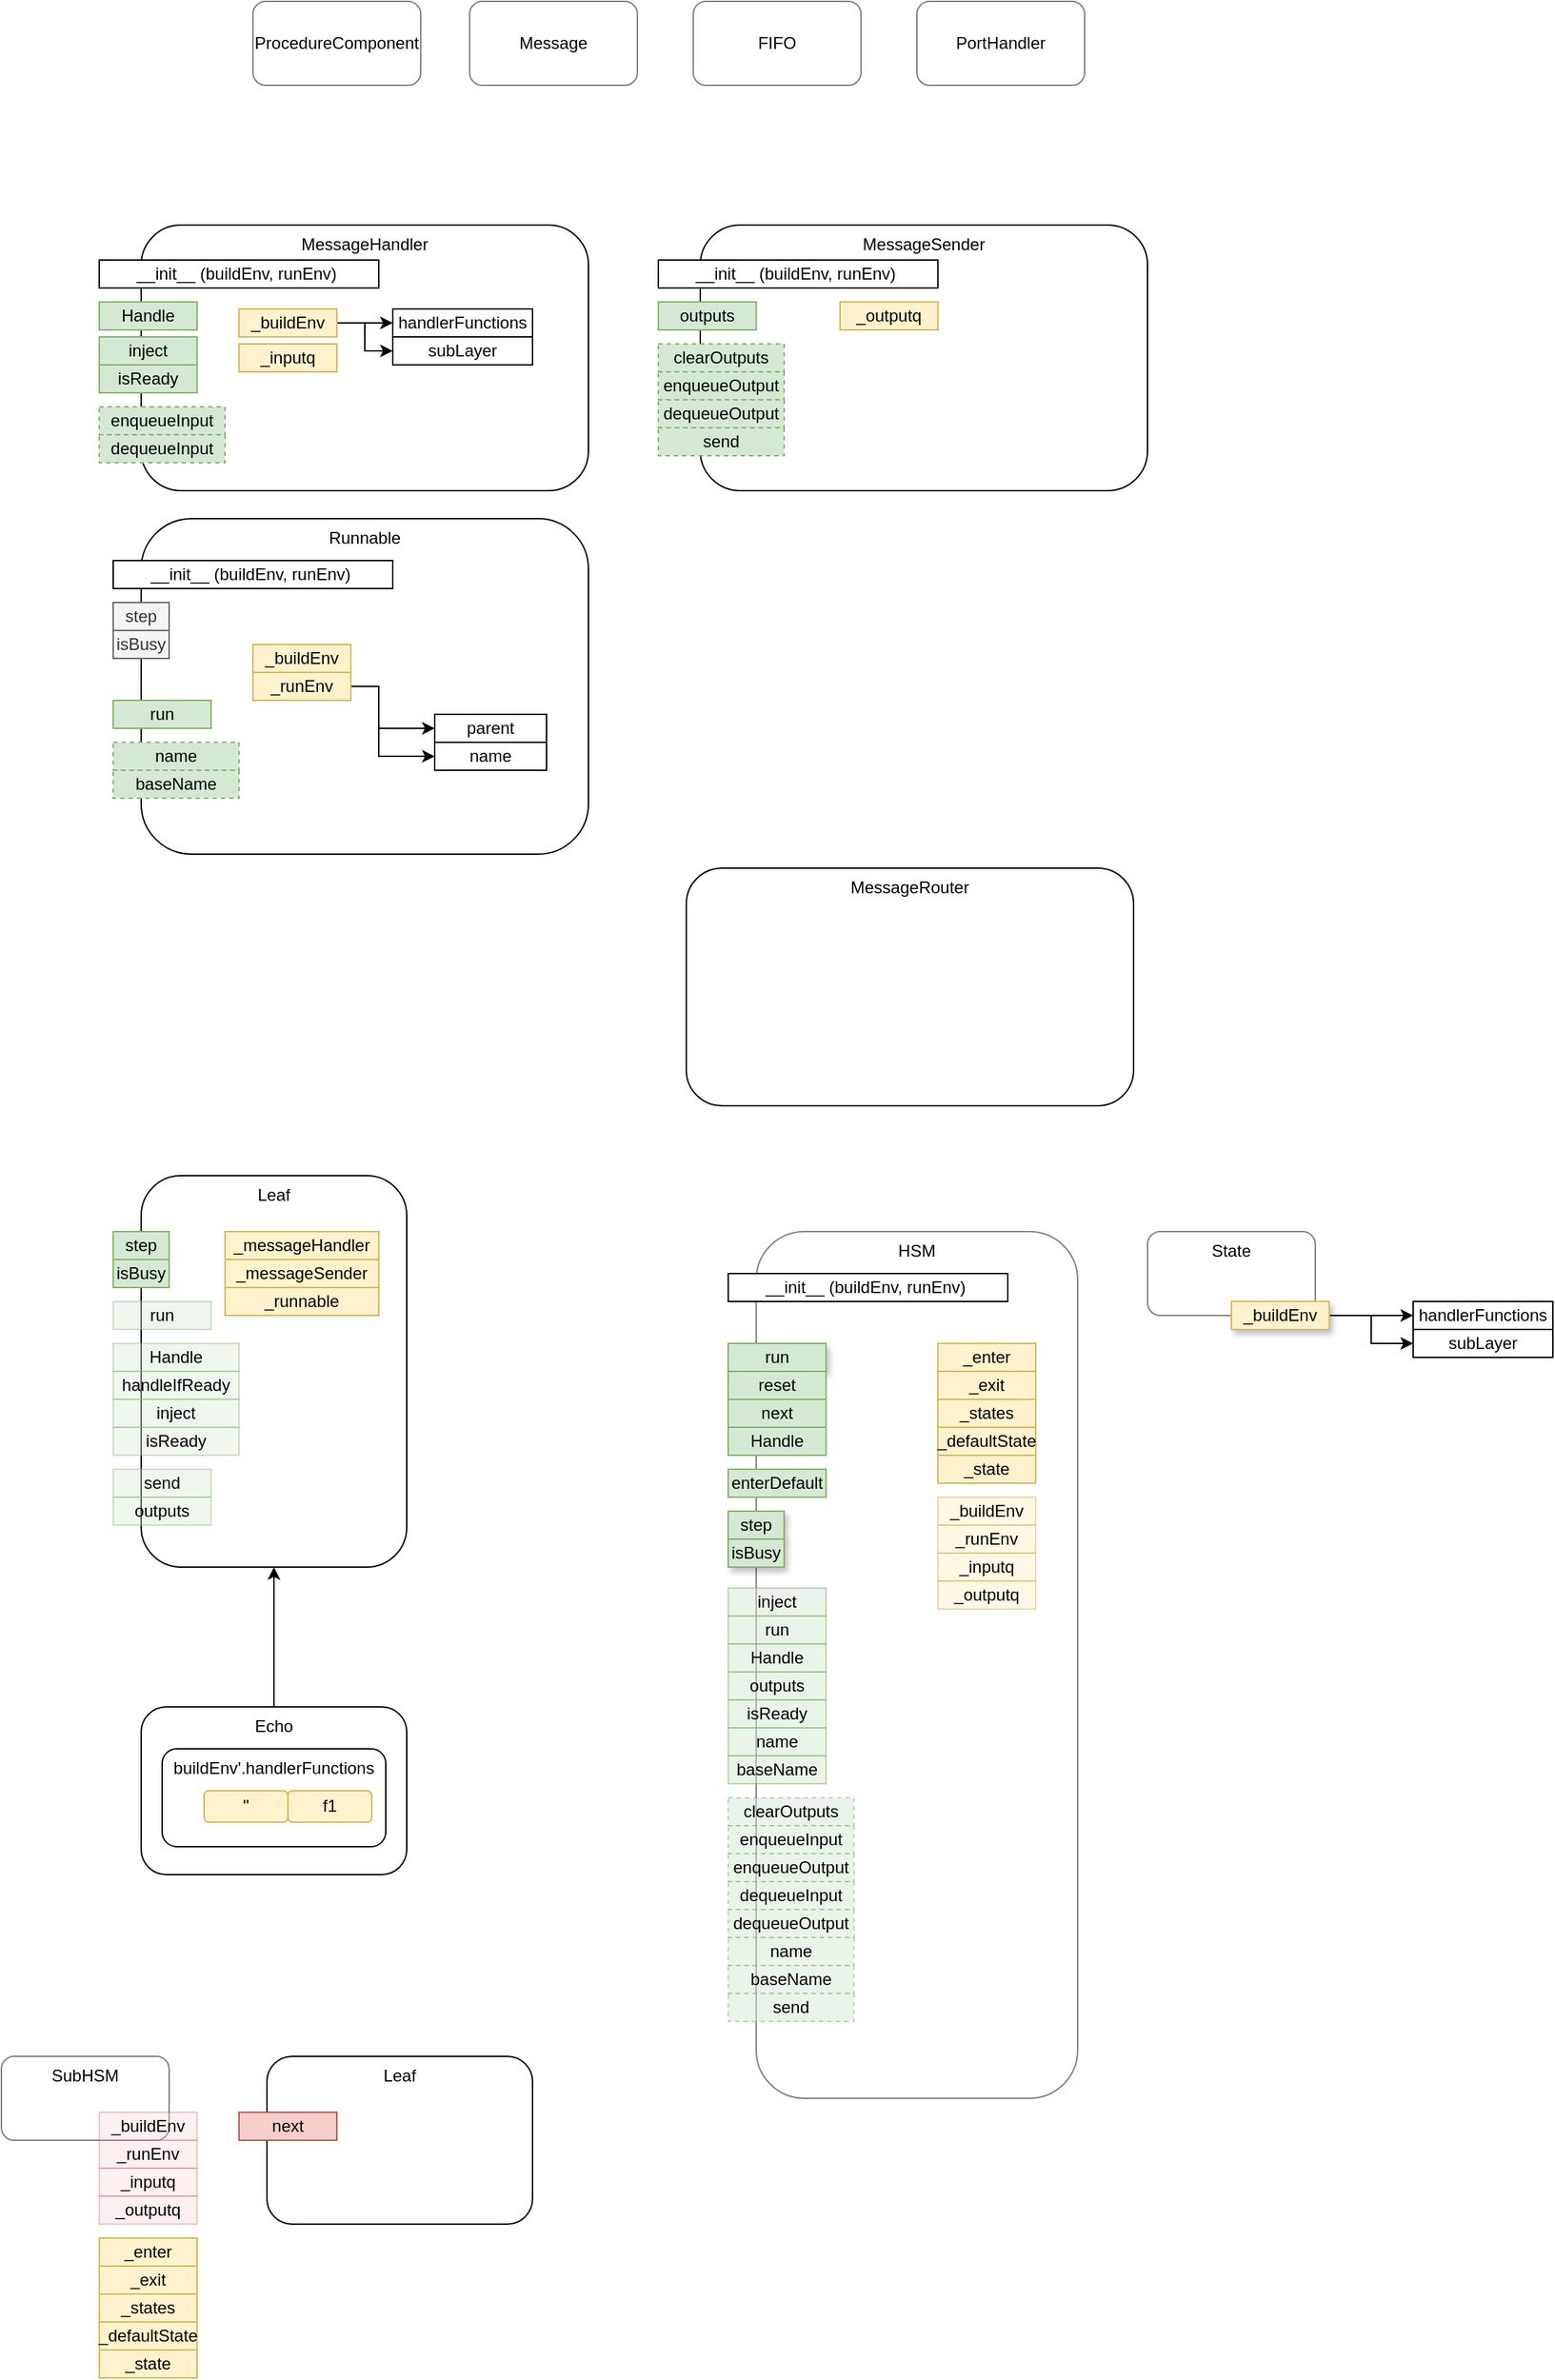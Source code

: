 <mxfile version="14.6.13" type="device"><diagram id="MFzJO0JOGNK-Ecs8H78u" name="Page-1"><mxGraphModel dx="897" dy="1497" grid="1" gridSize="10" guides="1" tooltips="1" connect="1" arrows="1" fold="1" page="1" pageScale="1" pageWidth="1100" pageHeight="850" math="0" shadow="0"><root><mxCell id="0"/><mxCell id="1" parent="0"/><mxCell id="Otq8ZmJYzQrwE26EB41g-123" value="Echo" style="rounded=1;whiteSpace=wrap;html=1;verticalAlign=top;" vertex="1" parent="1"><mxGeometry x="160" y="900" width="190" height="120" as="geometry"/></mxCell><mxCell id="Otq8ZmJYzQrwE26EB41g-127" value="buildEnv'.handlerFunctions" style="rounded=1;whiteSpace=wrap;html=1;verticalAlign=top;" vertex="1" parent="1"><mxGeometry x="175" y="930" width="160" height="70" as="geometry"/></mxCell><mxCell id="Otq8ZmJYzQrwE26EB41g-107" value="MessageSender" style="rounded=1;whiteSpace=wrap;html=1;verticalAlign=top;" vertex="1" parent="1"><mxGeometry x="560" y="-160" width="320" height="190" as="geometry"/></mxCell><mxCell id="Otq8ZmJYzQrwE26EB41g-104" value="MessageHandler" style="rounded=1;whiteSpace=wrap;html=1;verticalAlign=top;" vertex="1" parent="1"><mxGeometry x="160" y="-160" width="320" height="190" as="geometry"/></mxCell><mxCell id="Otq8ZmJYzQrwE26EB41g-1" value="Runnable" style="rounded=1;whiteSpace=wrap;html=1;verticalAlign=top;" vertex="1" parent="1"><mxGeometry x="160" y="50" width="320" height="240" as="geometry"/></mxCell><mxCell id="Otq8ZmJYzQrwE26EB41g-2" value="step" style="rounded=0;whiteSpace=wrap;html=1;verticalAlign=middle;align=center;fillColor=#f5f5f5;strokeColor=#666666;fontColor=#333333;" vertex="1" parent="1"><mxGeometry x="140" y="110" width="40" height="20" as="geometry"/></mxCell><mxCell id="Otq8ZmJYzQrwE26EB41g-3" value="isBusy" style="rounded=0;whiteSpace=wrap;html=1;verticalAlign=middle;align=center;fillColor=#f5f5f5;strokeColor=#666666;fontColor=#333333;" vertex="1" parent="1"><mxGeometry x="140" y="130" width="40" height="20" as="geometry"/></mxCell><mxCell id="Otq8ZmJYzQrwE26EB41g-5" value="inject" style="rounded=0;whiteSpace=wrap;html=1;verticalAlign=middle;align=center;fillColor=#d5e8d4;strokeColor=#82b366;" vertex="1" parent="1"><mxGeometry x="130" y="-80" width="70" height="20" as="geometry"/></mxCell><mxCell id="Otq8ZmJYzQrwE26EB41g-6" value="run" style="rounded=0;whiteSpace=wrap;html=1;verticalAlign=middle;align=center;fillColor=#d5e8d4;strokeColor=#82b366;" vertex="1" parent="1"><mxGeometry x="140" y="180" width="70" height="20" as="geometry"/></mxCell><mxCell id="Otq8ZmJYzQrwE26EB41g-7" value="Handle" style="rounded=0;whiteSpace=wrap;html=1;verticalAlign=middle;align=center;fillColor=#d5e8d4;strokeColor=#82b366;" vertex="1" parent="1"><mxGeometry x="130" y="-105" width="70" height="20" as="geometry"/></mxCell><mxCell id="Otq8ZmJYzQrwE26EB41g-8" value="outputs" style="rounded=0;whiteSpace=wrap;html=1;verticalAlign=middle;align=center;fillColor=#d5e8d4;strokeColor=#82b366;" vertex="1" parent="1"><mxGeometry x="530" y="-105" width="70" height="20" as="geometry"/></mxCell><mxCell id="Otq8ZmJYzQrwE26EB41g-9" value="isReady" style="rounded=0;whiteSpace=wrap;html=1;verticalAlign=middle;align=center;fillColor=#d5e8d4;strokeColor=#82b366;" vertex="1" parent="1"><mxGeometry x="130" y="-60" width="70" height="20" as="geometry"/></mxCell><mxCell id="Otq8ZmJYzQrwE26EB41g-12" value="clearOutputs" style="rounded=0;whiteSpace=wrap;html=1;verticalAlign=middle;align=center;fillColor=#d5e8d4;strokeColor=#82b366;dashed=1;" vertex="1" parent="1"><mxGeometry x="530" y="-75" width="90" height="20" as="geometry"/></mxCell><mxCell id="Otq8ZmJYzQrwE26EB41g-13" value="enqueueInput" style="rounded=0;whiteSpace=wrap;html=1;verticalAlign=middle;align=center;fillColor=#d5e8d4;strokeColor=#82b366;dashed=1;" vertex="1" parent="1"><mxGeometry x="130" y="-30" width="90" height="20" as="geometry"/></mxCell><mxCell id="Otq8ZmJYzQrwE26EB41g-14" value="enqueueOutput" style="rounded=0;whiteSpace=wrap;html=1;verticalAlign=middle;align=center;fillColor=#d5e8d4;strokeColor=#82b366;dashed=1;" vertex="1" parent="1"><mxGeometry x="530" y="-55" width="90" height="20" as="geometry"/></mxCell><mxCell id="Otq8ZmJYzQrwE26EB41g-15" value="dequeueInput" style="rounded=0;whiteSpace=wrap;html=1;verticalAlign=middle;align=center;fillColor=#d5e8d4;strokeColor=#82b366;dashed=1;" vertex="1" parent="1"><mxGeometry x="130" y="-10" width="90" height="20" as="geometry"/></mxCell><mxCell id="Otq8ZmJYzQrwE26EB41g-16" value="dequeueOutput" style="rounded=0;whiteSpace=wrap;html=1;verticalAlign=middle;align=center;fillColor=#d5e8d4;strokeColor=#82b366;dashed=1;" vertex="1" parent="1"><mxGeometry x="530" y="-35" width="90" height="20" as="geometry"/></mxCell><mxCell id="Otq8ZmJYzQrwE26EB41g-17" value="name" style="rounded=0;whiteSpace=wrap;html=1;verticalAlign=middle;align=center;fillColor=#d5e8d4;strokeColor=#82b366;dashed=1;" vertex="1" parent="1"><mxGeometry x="140" y="210" width="90" height="20" as="geometry"/></mxCell><mxCell id="Otq8ZmJYzQrwE26EB41g-18" value="baseName" style="rounded=0;whiteSpace=wrap;html=1;verticalAlign=middle;align=center;fillColor=#d5e8d4;strokeColor=#82b366;dashed=1;" vertex="1" parent="1"><mxGeometry x="140" y="230" width="90" height="20" as="geometry"/></mxCell><mxCell id="Otq8ZmJYzQrwE26EB41g-19" value="send" style="rounded=0;whiteSpace=wrap;html=1;verticalAlign=middle;align=center;fillColor=#d5e8d4;strokeColor=#82b366;dashed=1;" vertex="1" parent="1"><mxGeometry x="530" y="-15" width="90" height="20" as="geometry"/></mxCell><mxCell id="Otq8ZmJYzQrwE26EB41g-20" value="_buildEnv" style="rounded=0;whiteSpace=wrap;html=1;verticalAlign=middle;align=center;fillColor=#fff2cc;strokeColor=#d6b656;" vertex="1" parent="1"><mxGeometry x="240" y="140" width="70" height="20" as="geometry"/></mxCell><mxCell id="Otq8ZmJYzQrwE26EB41g-46" style="edgeStyle=orthogonalEdgeStyle;rounded=0;orthogonalLoop=1;jettySize=auto;html=1;exitX=1;exitY=0.5;exitDx=0;exitDy=0;entryX=0;entryY=0.5;entryDx=0;entryDy=0;" edge="1" parent="1" source="Otq8ZmJYzQrwE26EB41g-21" target="Otq8ZmJYzQrwE26EB41g-43"><mxGeometry relative="1" as="geometry"><Array as="points"><mxPoint x="330" y="170"/><mxPoint x="330" y="200"/></Array></mxGeometry></mxCell><mxCell id="Otq8ZmJYzQrwE26EB41g-47" style="edgeStyle=orthogonalEdgeStyle;rounded=0;orthogonalLoop=1;jettySize=auto;html=1;exitX=1;exitY=0.5;exitDx=0;exitDy=0;entryX=0;entryY=0.5;entryDx=0;entryDy=0;" edge="1" parent="1" source="Otq8ZmJYzQrwE26EB41g-21" target="Otq8ZmJYzQrwE26EB41g-44"><mxGeometry relative="1" as="geometry"><Array as="points"><mxPoint x="330" y="170"/><mxPoint x="330" y="220"/></Array></mxGeometry></mxCell><mxCell id="Otq8ZmJYzQrwE26EB41g-21" value="_runEnv" style="rounded=0;whiteSpace=wrap;html=1;verticalAlign=middle;align=center;fillColor=#fff2cc;strokeColor=#d6b656;" vertex="1" parent="1"><mxGeometry x="240" y="160" width="70" height="20" as="geometry"/></mxCell><mxCell id="Otq8ZmJYzQrwE26EB41g-22" value="_inputq" style="rounded=0;whiteSpace=wrap;html=1;verticalAlign=middle;align=center;fillColor=#fff2cc;strokeColor=#d6b656;" vertex="1" parent="1"><mxGeometry x="230" y="-75" width="70" height="20" as="geometry"/></mxCell><mxCell id="Otq8ZmJYzQrwE26EB41g-23" value="_outputq" style="rounded=0;whiteSpace=wrap;html=1;verticalAlign=middle;align=center;fillColor=#fff2cc;strokeColor=#d6b656;" vertex="1" parent="1"><mxGeometry x="660" y="-105" width="70" height="20" as="geometry"/></mxCell><mxCell id="Otq8ZmJYzQrwE26EB41g-24" value="Leaf" style="rounded=1;whiteSpace=wrap;html=1;verticalAlign=top;" vertex="1" parent="1"><mxGeometry x="160" y="520" width="190" height="280" as="geometry"/></mxCell><mxCell id="Otq8ZmJYzQrwE26EB41g-25" value="step" style="rounded=0;whiteSpace=wrap;html=1;verticalAlign=middle;align=center;fillColor=#d5e8d4;strokeColor=#82b366;shadow=0;" vertex="1" parent="1"><mxGeometry x="140" y="560" width="40" height="20" as="geometry"/></mxCell><mxCell id="Otq8ZmJYzQrwE26EB41g-26" value="isBusy" style="rounded=0;whiteSpace=wrap;html=1;verticalAlign=middle;align=center;fillColor=#d5e8d4;strokeColor=#82b366;shadow=0;" vertex="1" parent="1"><mxGeometry x="140" y="580" width="40" height="20" as="geometry"/></mxCell><mxCell id="Otq8ZmJYzQrwE26EB41g-29" value="Message" style="rounded=1;whiteSpace=wrap;html=1;opacity=50;align=center;" vertex="1" parent="1"><mxGeometry x="395" y="-320" width="120" height="60" as="geometry"/></mxCell><mxCell id="Otq8ZmJYzQrwE26EB41g-30" value="FIFO" style="rounded=1;whiteSpace=wrap;html=1;opacity=50;align=center;" vertex="1" parent="1"><mxGeometry x="555" y="-320" width="120" height="60" as="geometry"/></mxCell><mxCell id="Otq8ZmJYzQrwE26EB41g-31" value="PortHandler" style="rounded=1;whiteSpace=wrap;html=1;opacity=50;align=center;" vertex="1" parent="1"><mxGeometry x="715" y="-320" width="120" height="60" as="geometry"/></mxCell><mxCell id="Otq8ZmJYzQrwE26EB41g-32" value="ProcedureComponent" style="rounded=1;whiteSpace=wrap;html=1;opacity=50;align=center;" vertex="1" parent="1"><mxGeometry x="240" y="-320" width="120" height="60" as="geometry"/></mxCell><mxCell id="Otq8ZmJYzQrwE26EB41g-33" value="HSM" style="rounded=1;whiteSpace=wrap;html=1;opacity=50;align=center;verticalAlign=top;" vertex="1" parent="1"><mxGeometry x="600" y="560" width="230" height="620" as="geometry"/></mxCell><mxCell id="Otq8ZmJYzQrwE26EB41g-34" value="State" style="rounded=1;whiteSpace=wrap;html=1;opacity=50;align=center;verticalAlign=top;" vertex="1" parent="1"><mxGeometry x="880" y="560" width="120" height="60" as="geometry"/></mxCell><mxCell id="Otq8ZmJYzQrwE26EB41g-35" value="SubHSM" style="rounded=1;whiteSpace=wrap;html=1;opacity=50;align=center;verticalAlign=top;" vertex="1" parent="1"><mxGeometry x="60" y="1150" width="120" height="60" as="geometry"/></mxCell><mxCell id="Otq8ZmJYzQrwE26EB41g-36" value="__init__ (buildEnv, runEnv)&amp;nbsp;&lt;span style=&quot;color: rgba(0 , 0 , 0 , 0) ; font-family: monospace ; font-size: 0px&quot;&gt;%3CmxGraphModel%3E%3Croot%3E%3CmxCell%20id%3D%220%22%2F%3E%3CmxCell%20id%3D%221%22%20parent%3D%220%22%2F%3E%3CmxCell%20id%3D%222%22%20value%3D%22step%22%20style%3D%22rounded%3D0%3BwhiteSpace%3Dwrap%3Bhtml%3D1%3BverticalAlign%3Dmiddle%3Balign%3Dcenter%3BfillColor%3D%23f5f5f5%3BstrokeColor%3D%23666666%3BfontColor%3D%23333333%3B%22%20vertex%3D%221%22%20parent%3D%221%22%3E%3CmxGeometry%20x%3D%22140%22%20y%3D%22110%22%20width%3D%2240%22%20height%3D%2220%22%20as%3D%22geometry%22%2F%3E%3C%2FmxCell%3E%3C%2Froot%3E%3C%2FmxGraphModel%3E ((&amp;nbsp;&lt;/span&gt;" style="rounded=0;whiteSpace=wrap;html=1;verticalAlign=middle;align=center;" vertex="1" parent="1"><mxGeometry x="140" y="80" width="200" height="20" as="geometry"/></mxCell><mxCell id="Otq8ZmJYzQrwE26EB41g-37" value="__init__ (buildEnv, runEnv)&amp;nbsp;&lt;span style=&quot;color: rgba(0 , 0 , 0 , 0) ; font-family: monospace ; font-size: 0px&quot;&gt;%3CmxGraphModel%3E%3Croot%3E%3CmxCell%20id%3D%220%22%2F%3E%3CmxCell%20id%3D%221%22%20parent%3D%220%22%2F%3E%3CmxCell%20id%3D%222%22%20value%3D%22step%22%20style%3D%22rounded%3D0%3BwhiteSpace%3Dwrap%3Bhtml%3D1%3BverticalAlign%3Dmiddle%3Balign%3Dcenter%3BfillColor%3D%23f5f5f5%3BstrokeColor%3D%23666666%3BfontColor%3D%23333333%3B%22%20vertex%3D%221%22%20parent%3D%221%22%3E%3CmxGeometry%20x%3D%22140%22%20y%3D%22110%22%20width%3D%2240%22%20height%3D%2220%22%20as%3D%22geometry%22%2F%3E%3C%2FmxCell%3E%3C%2Froot%3E%3C%2FmxGraphModel%3E ((&amp;nbsp;&lt;/span&gt;" style="rounded=0;whiteSpace=wrap;html=1;verticalAlign=middle;align=center;" vertex="1" parent="1"><mxGeometry x="580" y="590" width="200" height="20" as="geometry"/></mxCell><mxCell id="Otq8ZmJYzQrwE26EB41g-43" value="parent" style="rounded=0;whiteSpace=wrap;html=1;verticalAlign=middle;align=center;" vertex="1" parent="1"><mxGeometry x="370" y="190" width="80" height="20" as="geometry"/></mxCell><mxCell id="Otq8ZmJYzQrwE26EB41g-44" value="name" style="rounded=0;whiteSpace=wrap;html=1;verticalAlign=middle;align=center;" vertex="1" parent="1"><mxGeometry x="370" y="210" width="80" height="20" as="geometry"/></mxCell><mxCell id="Otq8ZmJYzQrwE26EB41g-48" value="_states" style="rounded=0;whiteSpace=wrap;html=1;verticalAlign=middle;align=center;fillColor=#fff2cc;strokeColor=#d6b656;" vertex="1" parent="1"><mxGeometry x="730" y="680" width="70" height="20" as="geometry"/></mxCell><mxCell id="Otq8ZmJYzQrwE26EB41g-49" value="_defaultState" style="rounded=0;whiteSpace=wrap;html=1;verticalAlign=middle;align=center;fillColor=#fff2cc;strokeColor=#d6b656;" vertex="1" parent="1"><mxGeometry x="730" y="700" width="70" height="20" as="geometry"/></mxCell><mxCell id="Otq8ZmJYzQrwE26EB41g-50" value="_state" style="rounded=0;whiteSpace=wrap;html=1;verticalAlign=middle;align=center;fillColor=#fff2cc;strokeColor=#d6b656;" vertex="1" parent="1"><mxGeometry x="730" y="720" width="70" height="20" as="geometry"/></mxCell><mxCell id="Otq8ZmJYzQrwE26EB41g-51" value="_enter" style="rounded=0;whiteSpace=wrap;html=1;verticalAlign=middle;align=center;fillColor=#fff2cc;strokeColor=#d6b656;" vertex="1" parent="1"><mxGeometry x="730" y="640" width="70" height="20" as="geometry"/></mxCell><mxCell id="Otq8ZmJYzQrwE26EB41g-52" value="_exit" style="rounded=0;whiteSpace=wrap;html=1;verticalAlign=middle;align=center;fillColor=#fff2cc;strokeColor=#d6b656;" vertex="1" parent="1"><mxGeometry x="730" y="660" width="70" height="20" as="geometry"/></mxCell><mxCell id="Otq8ZmJYzQrwE26EB41g-53" value="run" style="rounded=0;whiteSpace=wrap;html=1;verticalAlign=middle;align=center;fillColor=#d5e8d4;strokeColor=#82b366;shadow=1;" vertex="1" parent="1"><mxGeometry x="580" y="640" width="70" height="20" as="geometry"/></mxCell><mxCell id="Otq8ZmJYzQrwE26EB41g-54" value="reset" style="rounded=0;whiteSpace=wrap;html=1;verticalAlign=middle;align=center;fillColor=#d5e8d4;strokeColor=#82b366;" vertex="1" parent="1"><mxGeometry x="580" y="660" width="70" height="20" as="geometry"/></mxCell><mxCell id="Otq8ZmJYzQrwE26EB41g-55" value="next" style="rounded=0;whiteSpace=wrap;html=1;verticalAlign=middle;align=center;fillColor=#d5e8d4;strokeColor=#82b366;" vertex="1" parent="1"><mxGeometry x="580" y="680" width="70" height="20" as="geometry"/></mxCell><mxCell id="Otq8ZmJYzQrwE26EB41g-57" value="Handle" style="rounded=0;whiteSpace=wrap;html=1;verticalAlign=middle;align=center;fillColor=#d5e8d4;strokeColor=#82b366;" vertex="1" parent="1"><mxGeometry x="580" y="700" width="70" height="20" as="geometry"/></mxCell><mxCell id="Otq8ZmJYzQrwE26EB41g-58" value="enterDefault" style="rounded=0;whiteSpace=wrap;html=1;verticalAlign=middle;align=center;fillColor=#d5e8d4;strokeColor=#82b366;" vertex="1" parent="1"><mxGeometry x="580" y="730" width="70" height="20" as="geometry"/></mxCell><mxCell id="Otq8ZmJYzQrwE26EB41g-59" value="step" style="rounded=0;whiteSpace=wrap;html=1;verticalAlign=middle;align=center;fillColor=#d5e8d4;strokeColor=#82b366;shadow=1;" vertex="1" parent="1"><mxGeometry x="580" y="760" width="40" height="20" as="geometry"/></mxCell><mxCell id="Otq8ZmJYzQrwE26EB41g-60" value="isBusy" style="rounded=0;whiteSpace=wrap;html=1;verticalAlign=middle;align=center;fillColor=#d5e8d4;strokeColor=#82b366;shadow=1;" vertex="1" parent="1"><mxGeometry x="580" y="780" width="40" height="20" as="geometry"/></mxCell><mxCell id="Otq8ZmJYzQrwE26EB41g-61" style="edgeStyle=orthogonalEdgeStyle;rounded=0;orthogonalLoop=1;jettySize=auto;html=1;exitX=1;exitY=0.5;exitDx=0;exitDy=0;entryX=0;entryY=0.5;entryDx=0;entryDy=0;" edge="1" parent="1" source="Otq8ZmJYzQrwE26EB41g-63" target="Otq8ZmJYzQrwE26EB41g-64"><mxGeometry relative="1" as="geometry"/></mxCell><mxCell id="Otq8ZmJYzQrwE26EB41g-62" style="edgeStyle=orthogonalEdgeStyle;rounded=0;orthogonalLoop=1;jettySize=auto;html=1;exitX=1;exitY=0.5;exitDx=0;exitDy=0;entryX=0;entryY=0.5;entryDx=0;entryDy=0;" edge="1" parent="1" source="Otq8ZmJYzQrwE26EB41g-63" target="Otq8ZmJYzQrwE26EB41g-65"><mxGeometry relative="1" as="geometry"/></mxCell><mxCell id="Otq8ZmJYzQrwE26EB41g-63" value="_buildEnv" style="rounded=0;whiteSpace=wrap;html=1;verticalAlign=middle;align=center;fillColor=#fff2cc;strokeColor=#d6b656;shadow=1;" vertex="1" parent="1"><mxGeometry x="940" y="610" width="70" height="20" as="geometry"/></mxCell><mxCell id="Otq8ZmJYzQrwE26EB41g-64" value="handlerFunctions" style="rounded=0;whiteSpace=wrap;html=1;verticalAlign=middle;align=center;" vertex="1" parent="1"><mxGeometry x="1070" y="610" width="100" height="20" as="geometry"/></mxCell><mxCell id="Otq8ZmJYzQrwE26EB41g-65" value="subLayer" style="rounded=0;whiteSpace=wrap;html=1;verticalAlign=middle;align=center;" vertex="1" parent="1"><mxGeometry x="1070" y="630" width="100" height="20" as="geometry"/></mxCell><mxCell id="Otq8ZmJYzQrwE26EB41g-66" value="_runEnv" style="rounded=0;whiteSpace=wrap;html=1;verticalAlign=middle;align=center;fillColor=#f8cecc;strokeColor=#b85450;opacity=30;" vertex="1" parent="1"><mxGeometry x="130" y="1210" width="70" height="20" as="geometry"/></mxCell><mxCell id="Otq8ZmJYzQrwE26EB41g-67" value="_inputq" style="rounded=0;whiteSpace=wrap;html=1;verticalAlign=middle;align=center;fillColor=#f8cecc;strokeColor=#b85450;opacity=30;" vertex="1" parent="1"><mxGeometry x="130" y="1230" width="70" height="20" as="geometry"/></mxCell><mxCell id="Otq8ZmJYzQrwE26EB41g-68" value="_outputq" style="rounded=0;whiteSpace=wrap;html=1;verticalAlign=middle;align=center;fillColor=#f8cecc;strokeColor=#b85450;opacity=30;" vertex="1" parent="1"><mxGeometry x="130" y="1250" width="70" height="20" as="geometry"/></mxCell><mxCell id="Otq8ZmJYzQrwE26EB41g-69" value="_buildEnv" style="rounded=0;whiteSpace=wrap;html=1;verticalAlign=middle;align=center;fillColor=#f8cecc;strokeColor=#b85450;opacity=30;" vertex="1" parent="1"><mxGeometry x="130" y="1190" width="70" height="20" as="geometry"/></mxCell><mxCell id="Otq8ZmJYzQrwE26EB41g-70" value="_states" style="rounded=0;whiteSpace=wrap;html=1;verticalAlign=middle;align=center;fillColor=#fff2cc;strokeColor=#d6b656;" vertex="1" parent="1"><mxGeometry x="130" y="1320" width="70" height="20" as="geometry"/></mxCell><mxCell id="Otq8ZmJYzQrwE26EB41g-71" value="_defaultState" style="rounded=0;whiteSpace=wrap;html=1;verticalAlign=middle;align=center;fillColor=#fff2cc;strokeColor=#d6b656;" vertex="1" parent="1"><mxGeometry x="130" y="1340" width="70" height="20" as="geometry"/></mxCell><mxCell id="Otq8ZmJYzQrwE26EB41g-72" value="_state" style="rounded=0;whiteSpace=wrap;html=1;verticalAlign=middle;align=center;fillColor=#fff2cc;strokeColor=#d6b656;" vertex="1" parent="1"><mxGeometry x="130" y="1360" width="70" height="20" as="geometry"/></mxCell><mxCell id="Otq8ZmJYzQrwE26EB41g-73" value="_enter" style="rounded=0;whiteSpace=wrap;html=1;verticalAlign=middle;align=center;fillColor=#fff2cc;strokeColor=#d6b656;" vertex="1" parent="1"><mxGeometry x="130" y="1280" width="70" height="20" as="geometry"/></mxCell><mxCell id="Otq8ZmJYzQrwE26EB41g-74" value="_exit" style="rounded=0;whiteSpace=wrap;html=1;verticalAlign=middle;align=center;fillColor=#fff2cc;strokeColor=#d6b656;" vertex="1" parent="1"><mxGeometry x="130" y="1300" width="70" height="20" as="geometry"/></mxCell><mxCell id="Otq8ZmJYzQrwE26EB41g-75" value="inject" style="rounded=0;whiteSpace=wrap;html=1;verticalAlign=middle;align=center;fillColor=#d5e8d4;strokeColor=#82b366;opacity=50;" vertex="1" parent="1"><mxGeometry x="580" y="815" width="70" height="20" as="geometry"/></mxCell><mxCell id="Otq8ZmJYzQrwE26EB41g-76" value="run" style="rounded=0;whiteSpace=wrap;html=1;verticalAlign=middle;align=center;fillColor=#d5e8d4;strokeColor=#82b366;opacity=50;" vertex="1" parent="1"><mxGeometry x="580" y="835" width="70" height="20" as="geometry"/></mxCell><mxCell id="Otq8ZmJYzQrwE26EB41g-77" value="Handle" style="rounded=0;whiteSpace=wrap;html=1;verticalAlign=middle;align=center;fillColor=#d5e8d4;strokeColor=#82b366;opacity=50;" vertex="1" parent="1"><mxGeometry x="580" y="855" width="70" height="20" as="geometry"/></mxCell><mxCell id="Otq8ZmJYzQrwE26EB41g-78" value="outputs" style="rounded=0;whiteSpace=wrap;html=1;verticalAlign=middle;align=center;fillColor=#d5e8d4;strokeColor=#82b366;opacity=50;" vertex="1" parent="1"><mxGeometry x="580" y="875" width="70" height="20" as="geometry"/></mxCell><mxCell id="Otq8ZmJYzQrwE26EB41g-79" value="isReady" style="rounded=0;whiteSpace=wrap;html=1;verticalAlign=middle;align=center;fillColor=#d5e8d4;strokeColor=#82b366;opacity=50;" vertex="1" parent="1"><mxGeometry x="580" y="895" width="70" height="20" as="geometry"/></mxCell><mxCell id="Otq8ZmJYzQrwE26EB41g-80" value="name" style="rounded=0;whiteSpace=wrap;html=1;verticalAlign=middle;align=center;fillColor=#d5e8d4;strokeColor=#82b366;opacity=50;" vertex="1" parent="1"><mxGeometry x="580" y="915" width="70" height="20" as="geometry"/></mxCell><mxCell id="Otq8ZmJYzQrwE26EB41g-81" value="baseName" style="rounded=0;whiteSpace=wrap;html=1;verticalAlign=middle;align=center;fillColor=#d5e8d4;strokeColor=#82b366;opacity=50;" vertex="1" parent="1"><mxGeometry x="580" y="935" width="70" height="20" as="geometry"/></mxCell><mxCell id="Otq8ZmJYzQrwE26EB41g-82" value="clearOutputs" style="rounded=0;whiteSpace=wrap;html=1;verticalAlign=middle;align=center;fillColor=#d5e8d4;strokeColor=#82b366;dashed=1;opacity=50;" vertex="1" parent="1"><mxGeometry x="580" y="965" width="90" height="20" as="geometry"/></mxCell><mxCell id="Otq8ZmJYzQrwE26EB41g-83" value="enqueueInput" style="rounded=0;whiteSpace=wrap;html=1;verticalAlign=middle;align=center;fillColor=#d5e8d4;strokeColor=#82b366;dashed=1;opacity=50;" vertex="1" parent="1"><mxGeometry x="580" y="985" width="90" height="20" as="geometry"/></mxCell><mxCell id="Otq8ZmJYzQrwE26EB41g-84" value="enqueueOutput" style="rounded=0;whiteSpace=wrap;html=1;verticalAlign=middle;align=center;fillColor=#d5e8d4;strokeColor=#82b366;dashed=1;opacity=50;" vertex="1" parent="1"><mxGeometry x="580" y="1005" width="90" height="20" as="geometry"/></mxCell><mxCell id="Otq8ZmJYzQrwE26EB41g-85" value="dequeueInput" style="rounded=0;whiteSpace=wrap;html=1;verticalAlign=middle;align=center;fillColor=#d5e8d4;strokeColor=#82b366;dashed=1;opacity=50;" vertex="1" parent="1"><mxGeometry x="580" y="1025" width="90" height="20" as="geometry"/></mxCell><mxCell id="Otq8ZmJYzQrwE26EB41g-86" value="dequeueOutput" style="rounded=0;whiteSpace=wrap;html=1;verticalAlign=middle;align=center;fillColor=#d5e8d4;strokeColor=#82b366;dashed=1;opacity=50;" vertex="1" parent="1"><mxGeometry x="580" y="1045" width="90" height="20" as="geometry"/></mxCell><mxCell id="Otq8ZmJYzQrwE26EB41g-87" value="name" style="rounded=0;whiteSpace=wrap;html=1;verticalAlign=middle;align=center;fillColor=#d5e8d4;strokeColor=#82b366;dashed=1;opacity=50;" vertex="1" parent="1"><mxGeometry x="580" y="1065" width="90" height="20" as="geometry"/></mxCell><mxCell id="Otq8ZmJYzQrwE26EB41g-88" value="baseName" style="rounded=0;whiteSpace=wrap;html=1;verticalAlign=middle;align=center;fillColor=#d5e8d4;strokeColor=#82b366;dashed=1;opacity=50;" vertex="1" parent="1"><mxGeometry x="580" y="1085" width="90" height="20" as="geometry"/></mxCell><mxCell id="Otq8ZmJYzQrwE26EB41g-89" value="send" style="rounded=0;whiteSpace=wrap;html=1;verticalAlign=middle;align=center;fillColor=#d5e8d4;strokeColor=#82b366;dashed=1;opacity=50;" vertex="1" parent="1"><mxGeometry x="580" y="1105" width="90" height="20" as="geometry"/></mxCell><mxCell id="Otq8ZmJYzQrwE26EB41g-90" value="_buildEnv" style="rounded=0;whiteSpace=wrap;html=1;verticalAlign=middle;align=center;fillColor=#fff2cc;strokeColor=#d6b656;opacity=50;" vertex="1" parent="1"><mxGeometry x="730" y="750" width="70" height="20" as="geometry"/></mxCell><mxCell id="Otq8ZmJYzQrwE26EB41g-91" value="_runEnv" style="rounded=0;whiteSpace=wrap;html=1;verticalAlign=middle;align=center;fillColor=#fff2cc;strokeColor=#d6b656;opacity=50;" vertex="1" parent="1"><mxGeometry x="730" y="770" width="70" height="20" as="geometry"/></mxCell><mxCell id="Otq8ZmJYzQrwE26EB41g-92" value="_inputq" style="rounded=0;whiteSpace=wrap;html=1;verticalAlign=middle;align=center;fillColor=#fff2cc;strokeColor=#d6b656;opacity=50;" vertex="1" parent="1"><mxGeometry x="730" y="790" width="70" height="20" as="geometry"/></mxCell><mxCell id="Otq8ZmJYzQrwE26EB41g-93" value="_outputq" style="rounded=0;whiteSpace=wrap;html=1;verticalAlign=middle;align=center;fillColor=#fff2cc;strokeColor=#d6b656;opacity=50;" vertex="1" parent="1"><mxGeometry x="730" y="810" width="70" height="20" as="geometry"/></mxCell><mxCell id="Otq8ZmJYzQrwE26EB41g-95" style="edgeStyle=orthogonalEdgeStyle;rounded=0;orthogonalLoop=1;jettySize=auto;html=1;exitX=1;exitY=0.5;exitDx=0;exitDy=0;entryX=0;entryY=0.5;entryDx=0;entryDy=0;" edge="1" parent="1" source="Otq8ZmJYzQrwE26EB41g-97" target="Otq8ZmJYzQrwE26EB41g-98"><mxGeometry relative="1" as="geometry"/></mxCell><mxCell id="Otq8ZmJYzQrwE26EB41g-96" style="edgeStyle=orthogonalEdgeStyle;rounded=0;orthogonalLoop=1;jettySize=auto;html=1;exitX=1;exitY=0.5;exitDx=0;exitDy=0;entryX=0;entryY=0.5;entryDx=0;entryDy=0;" edge="1" parent="1" source="Otq8ZmJYzQrwE26EB41g-97" target="Otq8ZmJYzQrwE26EB41g-99"><mxGeometry relative="1" as="geometry"/></mxCell><mxCell id="Otq8ZmJYzQrwE26EB41g-97" value="_buildEnv" style="rounded=0;whiteSpace=wrap;html=1;verticalAlign=middle;align=center;fillColor=#fff2cc;strokeColor=#d6b656;" vertex="1" parent="1"><mxGeometry x="230" y="-100" width="70" height="20" as="geometry"/></mxCell><mxCell id="Otq8ZmJYzQrwE26EB41g-98" value="handlerFunctions" style="rounded=0;whiteSpace=wrap;html=1;verticalAlign=middle;align=center;" vertex="1" parent="1"><mxGeometry x="340" y="-100" width="100" height="20" as="geometry"/></mxCell><mxCell id="Otq8ZmJYzQrwE26EB41g-99" value="subLayer" style="rounded=0;whiteSpace=wrap;html=1;verticalAlign=middle;align=center;" vertex="1" parent="1"><mxGeometry x="340" y="-80" width="100" height="20" as="geometry"/></mxCell><mxCell id="Otq8ZmJYzQrwE26EB41g-101" value="Leaf" style="rounded=1;whiteSpace=wrap;html=1;verticalAlign=top;" vertex="1" parent="1"><mxGeometry x="250" y="1150" width="190" height="120" as="geometry"/></mxCell><mxCell id="Otq8ZmJYzQrwE26EB41g-102" value="next" style="rounded=0;whiteSpace=wrap;html=1;verticalAlign=middle;align=center;fillColor=#f8cecc;strokeColor=#b85450;" vertex="1" parent="1"><mxGeometry x="230" y="1190" width="70" height="20" as="geometry"/></mxCell><mxCell id="Otq8ZmJYzQrwE26EB41g-108" value="MessageRouter" style="rounded=1;whiteSpace=wrap;html=1;verticalAlign=top;" vertex="1" parent="1"><mxGeometry x="550" y="300" width="320" height="170" as="geometry"/></mxCell><mxCell id="Otq8ZmJYzQrwE26EB41g-109" value="__init__ (buildEnv, runEnv)&amp;nbsp;&lt;span style=&quot;color: rgba(0 , 0 , 0 , 0) ; font-family: monospace ; font-size: 0px&quot;&gt;%3CmxGraphModel%3E%3Croot%3E%3CmxCell%20id%3D%220%22%2F%3E%3CmxCell%20id%3D%221%22%20parent%3D%220%22%2F%3E%3CmxCell%20id%3D%222%22%20value%3D%22step%22%20style%3D%22rounded%3D0%3BwhiteSpace%3Dwrap%3Bhtml%3D1%3BverticalAlign%3Dmiddle%3Balign%3Dcenter%3BfillColor%3D%23f5f5f5%3BstrokeColor%3D%23666666%3BfontColor%3D%23333333%3B%22%20vertex%3D%221%22%20parent%3D%221%22%3E%3CmxGeometry%20x%3D%22140%22%20y%3D%22110%22%20width%3D%2240%22%20height%3D%2220%22%20as%3D%22geometry%22%2F%3E%3C%2FmxCell%3E%3C%2Froot%3E%3C%2FmxGraphModel%3E ((&amp;nbsp;&lt;/span&gt;" style="rounded=0;whiteSpace=wrap;html=1;verticalAlign=middle;align=center;" vertex="1" parent="1"><mxGeometry x="130" y="-135" width="200" height="20" as="geometry"/></mxCell><mxCell id="Otq8ZmJYzQrwE26EB41g-110" value="__init__ (buildEnv, runEnv)&amp;nbsp;&lt;span style=&quot;color: rgba(0 , 0 , 0 , 0) ; font-family: monospace ; font-size: 0px&quot;&gt;%3CmxGraphModel%3E%3Croot%3E%3CmxCell%20id%3D%220%22%2F%3E%3CmxCell%20id%3D%221%22%20parent%3D%220%22%2F%3E%3CmxCell%20id%3D%222%22%20value%3D%22step%22%20style%3D%22rounded%3D0%3BwhiteSpace%3Dwrap%3Bhtml%3D1%3BverticalAlign%3Dmiddle%3Balign%3Dcenter%3BfillColor%3D%23f5f5f5%3BstrokeColor%3D%23666666%3BfontColor%3D%23333333%3B%22%20vertex%3D%221%22%20parent%3D%221%22%3E%3CmxGeometry%20x%3D%22140%22%20y%3D%22110%22%20width%3D%2240%22%20height%3D%2220%22%20as%3D%22geometry%22%2F%3E%3C%2FmxCell%3E%3C%2Froot%3E%3C%2FmxGraphModel%3E ((&amp;nbsp;&lt;/span&gt;" style="rounded=0;whiteSpace=wrap;html=1;verticalAlign=middle;align=center;" vertex="1" parent="1"><mxGeometry x="530" y="-135" width="200" height="20" as="geometry"/></mxCell><mxCell id="Otq8ZmJYzQrwE26EB41g-111" value="run" style="rounded=0;whiteSpace=wrap;html=1;verticalAlign=middle;align=center;fillColor=#d5e8d4;strokeColor=#82b366;opacity=40;" vertex="1" parent="1"><mxGeometry x="140" y="610" width="70" height="20" as="geometry"/></mxCell><mxCell id="Otq8ZmJYzQrwE26EB41g-112" value="Handle" style="rounded=0;whiteSpace=wrap;html=1;verticalAlign=middle;align=center;fillColor=#d5e8d4;strokeColor=#82b366;opacity=40;" vertex="1" parent="1"><mxGeometry x="140" y="640" width="90" height="20" as="geometry"/></mxCell><mxCell id="Otq8ZmJYzQrwE26EB41g-113" value="handleIfReady" style="rounded=0;whiteSpace=wrap;html=1;verticalAlign=middle;align=center;fillColor=#d5e8d4;strokeColor=#82b366;opacity=40;" vertex="1" parent="1"><mxGeometry x="140" y="660" width="90" height="20" as="geometry"/></mxCell><mxCell id="Otq8ZmJYzQrwE26EB41g-114" value="inject" style="rounded=0;whiteSpace=wrap;html=1;verticalAlign=middle;align=center;fillColor=#d5e8d4;strokeColor=#82b366;opacity=40;" vertex="1" parent="1"><mxGeometry x="140" y="680" width="90" height="20" as="geometry"/></mxCell><mxCell id="Otq8ZmJYzQrwE26EB41g-115" value="isReady" style="rounded=0;whiteSpace=wrap;html=1;verticalAlign=middle;align=center;fillColor=#d5e8d4;strokeColor=#82b366;opacity=40;" vertex="1" parent="1"><mxGeometry x="140" y="700" width="90" height="20" as="geometry"/></mxCell><mxCell id="Otq8ZmJYzQrwE26EB41g-116" value="send" style="rounded=0;whiteSpace=wrap;html=1;verticalAlign=middle;align=center;fillColor=#d5e8d4;strokeColor=#82b366;opacity=40;" vertex="1" parent="1"><mxGeometry x="140" y="730" width="70" height="20" as="geometry"/></mxCell><mxCell id="Otq8ZmJYzQrwE26EB41g-117" value="outputs" style="rounded=0;whiteSpace=wrap;html=1;verticalAlign=middle;align=center;fillColor=#d5e8d4;strokeColor=#82b366;opacity=40;" vertex="1" parent="1"><mxGeometry x="140" y="750" width="70" height="20" as="geometry"/></mxCell><mxCell id="Otq8ZmJYzQrwE26EB41g-118" value="_messageHandler" style="rounded=0;whiteSpace=wrap;html=1;verticalAlign=middle;align=center;fillColor=#fff2cc;strokeColor=#d6b656;" vertex="1" parent="1"><mxGeometry x="220" y="560" width="110" height="20" as="geometry"/></mxCell><mxCell id="Otq8ZmJYzQrwE26EB41g-119" value="_messageSender" style="rounded=0;whiteSpace=wrap;html=1;verticalAlign=middle;align=center;fillColor=#fff2cc;strokeColor=#d6b656;" vertex="1" parent="1"><mxGeometry x="220" y="580" width="110" height="20" as="geometry"/></mxCell><mxCell id="Otq8ZmJYzQrwE26EB41g-120" value="_runnable" style="rounded=0;whiteSpace=wrap;html=1;verticalAlign=middle;align=center;fillColor=#fff2cc;strokeColor=#d6b656;" vertex="1" parent="1"><mxGeometry x="220" y="600" width="110" height="20" as="geometry"/></mxCell><mxCell id="Otq8ZmJYzQrwE26EB41g-122" style="edgeStyle=orthogonalEdgeStyle;rounded=0;orthogonalLoop=1;jettySize=auto;html=1;exitX=0.5;exitY=0;exitDx=0;exitDy=0;" edge="1" parent="1" source="Otq8ZmJYzQrwE26EB41g-123" target="Otq8ZmJYzQrwE26EB41g-24"><mxGeometry relative="1" as="geometry"><mxPoint x="255" y="835" as="sourcePoint"/></mxGeometry></mxCell><mxCell id="Otq8ZmJYzQrwE26EB41g-125" value="''" style="rounded=1;whiteSpace=wrap;html=1;verticalAlign=middle;fillColor=#fff2cc;strokeColor=#d6b656;" vertex="1" parent="1"><mxGeometry x="205" y="960" width="60" height="22.5" as="geometry"/></mxCell><mxCell id="Otq8ZmJYzQrwE26EB41g-126" value="f1" style="rounded=1;whiteSpace=wrap;html=1;verticalAlign=middle;fillColor=#fff2cc;strokeColor=#d6b656;" vertex="1" parent="1"><mxGeometry x="265" y="960" width="60" height="22.5" as="geometry"/></mxCell></root></mxGraphModel></diagram></mxfile>